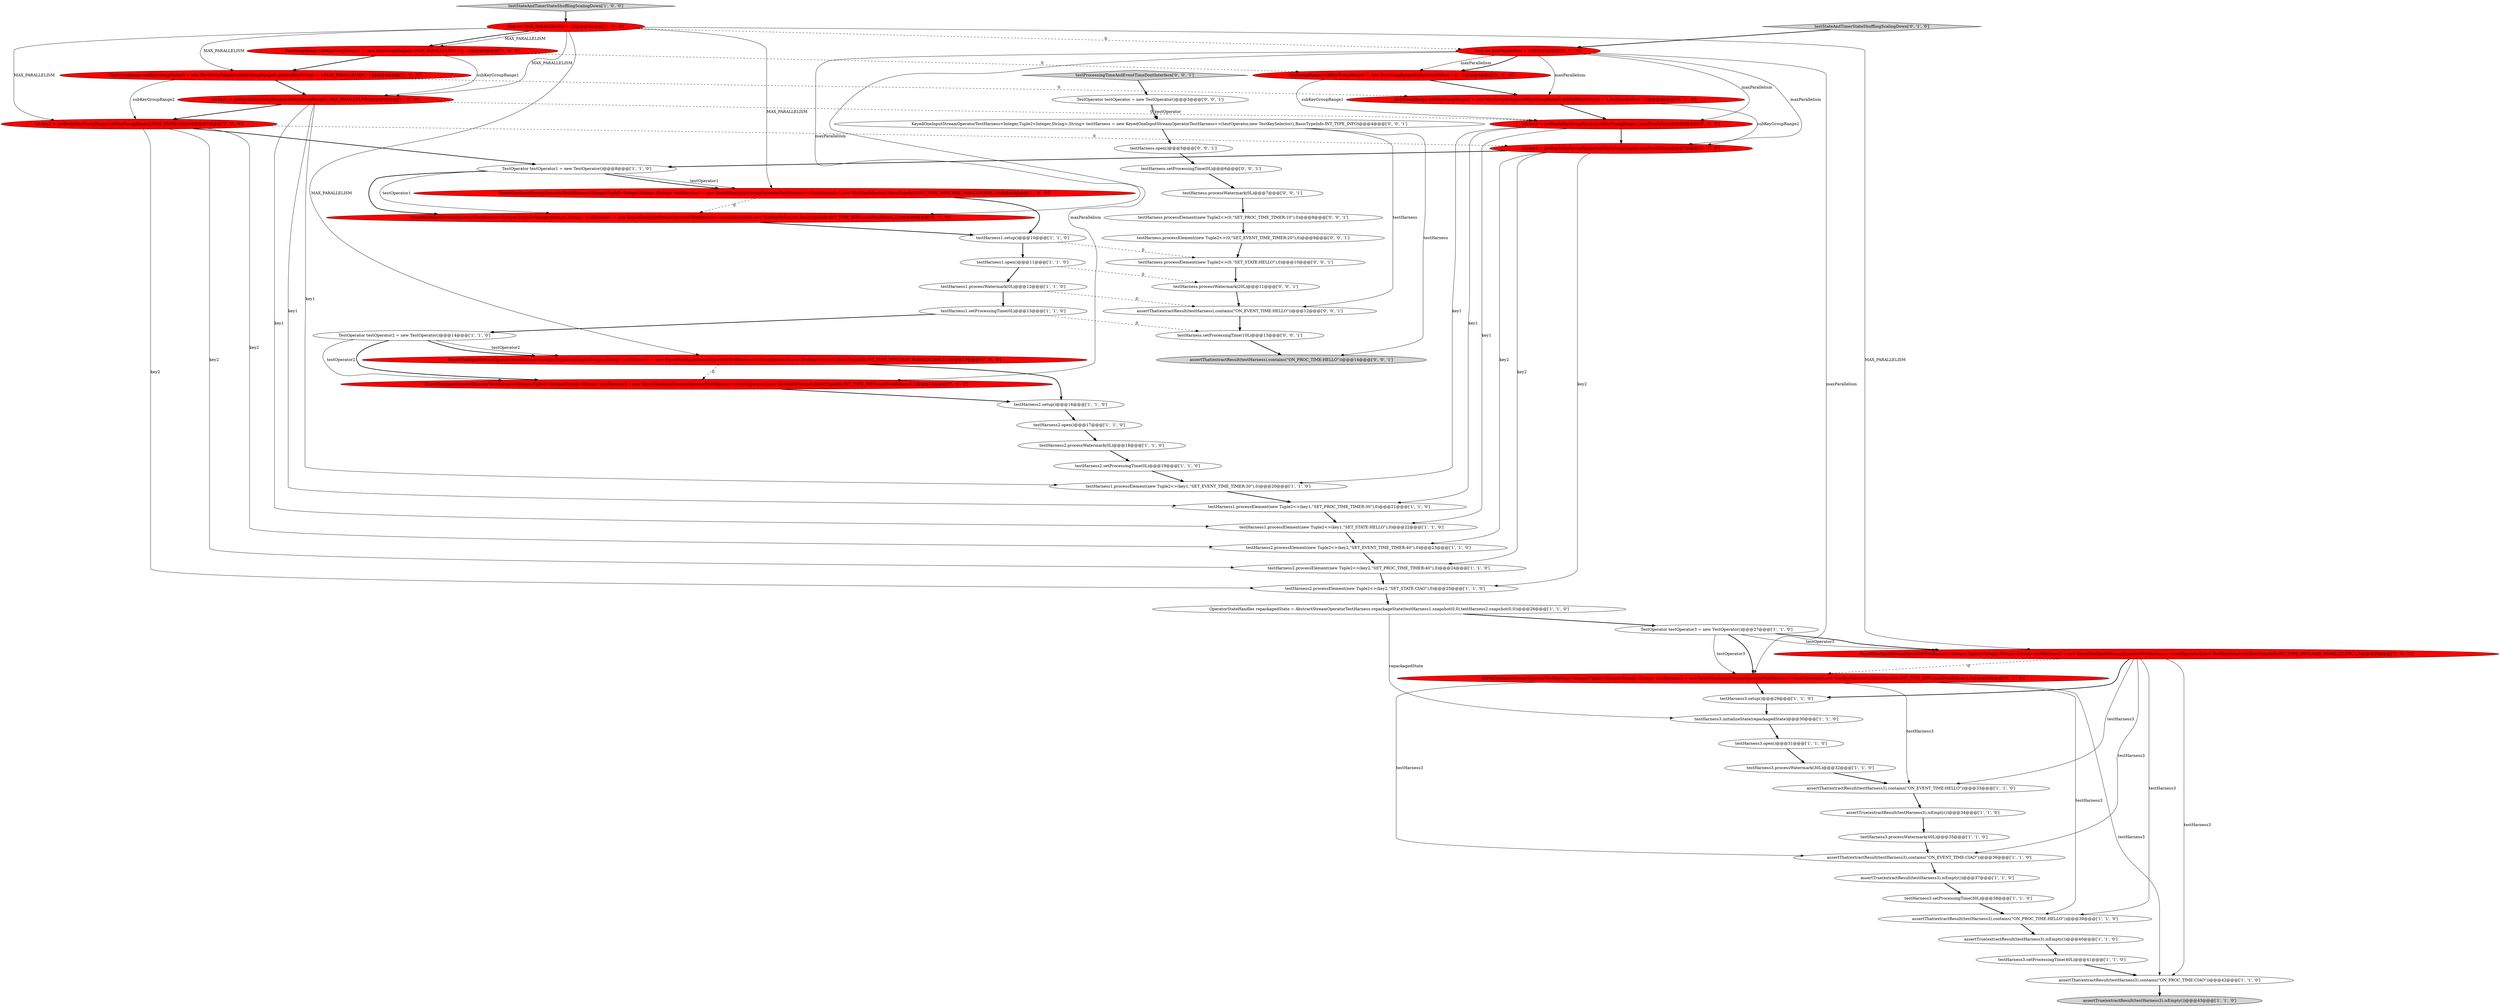 digraph {
17 [style = filled, label = "TestOperator testOperator1 = new TestOperator()@@@8@@@['1', '1', '0']", fillcolor = white, shape = ellipse image = "AAA0AAABBB1BBB"];
34 [style = filled, label = "TestOperator testOperator3 = new TestOperator()@@@27@@@['1', '1', '0']", fillcolor = white, shape = ellipse image = "AAA0AAABBB1BBB"];
6 [style = filled, label = "testHarness3.processWatermark(40L)@@@35@@@['1', '1', '0']", fillcolor = white, shape = ellipse image = "AAA0AAABBB1BBB"];
43 [style = filled, label = "KeyedOneInputStreamOperatorTestHarness<Integer,Tuple2<Integer,String>,String> testHarness1 = new KeyedOneInputStreamOperatorTestHarness<>(testOperator1,new TestKeySelector(),BasicTypeInfo.INT_TYPE_INFO,maxParallelism,2,0)@@@9@@@['0', '1', '0']", fillcolor = red, shape = ellipse image = "AAA1AAABBB2BBB"];
47 [style = filled, label = "KeyGroupRange subKeyGroupRange1 = new KeyGroupRange(0,(maxParallelism / 2) - 1)@@@4@@@['0', '1', '0']", fillcolor = red, shape = ellipse image = "AAA1AAABBB2BBB"];
50 [style = filled, label = "KeyedOneInputStreamOperatorTestHarness<Integer,Tuple2<Integer,String>,String> testHarness3 = new KeyedOneInputStreamOperatorTestHarness<>(testOperator3,new TestKeySelector(),BasicTypeInfo.INT_TYPE_INFO,maxParallelism,1,0)@@@28@@@['0', '1', '0']", fillcolor = red, shape = ellipse image = "AAA1AAABBB2BBB"];
4 [style = filled, label = "testHarness1.setup()@@@10@@@['1', '1', '0']", fillcolor = white, shape = ellipse image = "AAA0AAABBB1BBB"];
53 [style = filled, label = "testHarness.setProcessingTime(0L)@@@6@@@['0', '0', '1']", fillcolor = white, shape = ellipse image = "AAA0AAABBB3BBB"];
16 [style = filled, label = "int key2 = getKeyInKeyGroupRange(subKeyGroupRange2,MAX_PARALLELISM)@@@7@@@['1', '0', '0']", fillcolor = red, shape = ellipse image = "AAA1AAABBB1BBB"];
15 [style = filled, label = "testHarness3.initializeState(repackagedState)@@@30@@@['1', '1', '0']", fillcolor = white, shape = ellipse image = "AAA0AAABBB1BBB"];
22 [style = filled, label = "assertThat(extractResult(testHarness3),contains(\"ON_EVENT_TIME:CIAO\"))@@@36@@@['1', '1', '0']", fillcolor = white, shape = ellipse image = "AAA0AAABBB1BBB"];
58 [style = filled, label = "assertThat(extractResult(testHarness),contains(\"ON_EVENT_TIME:HELLO\"))@@@12@@@['0', '0', '1']", fillcolor = white, shape = ellipse image = "AAA0AAABBB3BBB"];
37 [style = filled, label = "testHarness1.processElement(new Tuple2<>(key1,\"SET_PROC_TIME_TIMER:30\"),0)@@@21@@@['1', '1', '0']", fillcolor = white, shape = ellipse image = "AAA0AAABBB1BBB"];
38 [style = filled, label = "assertTrue(extractResult(testHarness3).isEmpty())@@@40@@@['1', '1', '0']", fillcolor = white, shape = ellipse image = "AAA0AAABBB1BBB"];
39 [style = filled, label = "testHarness1.setProcessingTime(0L)@@@13@@@['1', '1', '0']", fillcolor = white, shape = ellipse image = "AAA0AAABBB1BBB"];
1 [style = filled, label = "testStateAndTimerStateShufflingScalingDown['1', '0', '0']", fillcolor = lightgray, shape = diamond image = "AAA0AAABBB1BBB"];
44 [style = filled, label = "final int maxParallelism = 10@@@3@@@['0', '1', '0']", fillcolor = red, shape = ellipse image = "AAA1AAABBB2BBB"];
63 [style = filled, label = "testProcessingTimeAndEventTimeDontInterfere['0', '0', '1']", fillcolor = lightgray, shape = diamond image = "AAA0AAABBB3BBB"];
12 [style = filled, label = "assertThat(extractResult(testHarness3),contains(\"ON_EVENT_TIME:HELLO\"))@@@33@@@['1', '1', '0']", fillcolor = white, shape = ellipse image = "AAA0AAABBB1BBB"];
25 [style = filled, label = "KeyedOneInputStreamOperatorTestHarness<Integer,Tuple2<Integer,String>,String> testHarness1 = new KeyedOneInputStreamOperatorTestHarness<>(testOperator1,new TestKeySelector(),BasicTypeInfo.INT_TYPE_INFO,MAX_PARALLELISM,2,0)@@@9@@@['1', '0', '0']", fillcolor = red, shape = ellipse image = "AAA1AAABBB1BBB"];
7 [style = filled, label = "final int MAX_PARALLELISM = 10@@@3@@@['1', '0', '0']", fillcolor = red, shape = ellipse image = "AAA1AAABBB1BBB"];
24 [style = filled, label = "testHarness3.processWatermark(30L)@@@32@@@['1', '1', '0']", fillcolor = white, shape = ellipse image = "AAA0AAABBB1BBB"];
33 [style = filled, label = "testHarness2.processWatermark(0L)@@@18@@@['1', '1', '0']", fillcolor = white, shape = ellipse image = "AAA0AAABBB1BBB"];
46 [style = filled, label = "int key2 = getKeyInKeyGroupRange(subKeyGroupRange2,maxParallelism)@@@7@@@['0', '1', '0']", fillcolor = red, shape = ellipse image = "AAA1AAABBB2BBB"];
19 [style = filled, label = "assertTrue(extractResult(testHarness3).isEmpty())@@@37@@@['1', '1', '0']", fillcolor = white, shape = ellipse image = "AAA0AAABBB1BBB"];
59 [style = filled, label = "testHarness.processElement(new Tuple2<>(0,\"SET_STATE:HELLO\"),0)@@@10@@@['0', '0', '1']", fillcolor = white, shape = ellipse image = "AAA0AAABBB3BBB"];
35 [style = filled, label = "OperatorStateHandles repackagedState = AbstractStreamOperatorTestHarness.repackageState(testHarness1.snapshot(0,0),testHarness2.snapshot(0,0))@@@26@@@['1', '1', '0']", fillcolor = white, shape = ellipse image = "AAA0AAABBB1BBB"];
55 [style = filled, label = "testHarness.processWatermark(0L)@@@7@@@['0', '0', '1']", fillcolor = white, shape = ellipse image = "AAA0AAABBB3BBB"];
29 [style = filled, label = "testHarness2.setProcessingTime(0L)@@@19@@@['1', '1', '0']", fillcolor = white, shape = ellipse image = "AAA0AAABBB1BBB"];
52 [style = filled, label = "assertThat(extractResult(testHarness),contains(\"ON_PROC_TIME:HELLO\"))@@@14@@@['0', '0', '1']", fillcolor = lightgray, shape = ellipse image = "AAA0AAABBB3BBB"];
60 [style = filled, label = "testHarness.processElement(new Tuple2<>(0,\"SET_EVENT_TIME_TIMER:20\"),0)@@@9@@@['0', '0', '1']", fillcolor = white, shape = ellipse image = "AAA0AAABBB3BBB"];
36 [style = filled, label = "testHarness3.open()@@@31@@@['1', '1', '0']", fillcolor = white, shape = ellipse image = "AAA0AAABBB1BBB"];
8 [style = filled, label = "KeyGroupRange subKeyGroupRange1 = new KeyGroupRange(0,(MAX_PARALLELISM / 2) - 1)@@@4@@@['1', '0', '0']", fillcolor = red, shape = ellipse image = "AAA1AAABBB1BBB"];
28 [style = filled, label = "KeyGroupRange subKeyGroupRange2 = new KeyGroupRange(subKeyGroupRange1.getEndKeyGroup() + 1,MAX_PARALLELISM - 1)@@@5@@@['1', '0', '0']", fillcolor = red, shape = ellipse image = "AAA1AAABBB1BBB"];
26 [style = filled, label = "testHarness1.open()@@@11@@@['1', '1', '0']", fillcolor = white, shape = ellipse image = "AAA0AAABBB1BBB"];
61 [style = filled, label = "testHarness.setProcessingTime(10L)@@@13@@@['0', '0', '1']", fillcolor = white, shape = ellipse image = "AAA0AAABBB3BBB"];
51 [style = filled, label = "testHarness.processWatermark(20L)@@@11@@@['0', '0', '1']", fillcolor = white, shape = ellipse image = "AAA0AAABBB3BBB"];
23 [style = filled, label = "testHarness2.setup()@@@16@@@['1', '1', '0']", fillcolor = white, shape = ellipse image = "AAA0AAABBB1BBB"];
21 [style = filled, label = "KeyedOneInputStreamOperatorTestHarness<Integer,Tuple2<Integer,String>,String> testHarness2 = new KeyedOneInputStreamOperatorTestHarness<>(testOperator2,new TestKeySelector(),BasicTypeInfo.INT_TYPE_INFO,MAX_PARALLELISM,2,1)@@@15@@@['1', '0', '0']", fillcolor = red, shape = ellipse image = "AAA1AAABBB1BBB"];
45 [style = filled, label = "KeyGroupRange subKeyGroupRange2 = new KeyGroupRange(subKeyGroupRange1.getEndKeyGroup() + 1,maxParallelism - 1)@@@5@@@['0', '1', '0']", fillcolor = red, shape = ellipse image = "AAA1AAABBB2BBB"];
13 [style = filled, label = "testHarness3.setProcessingTime(30L)@@@38@@@['1', '1', '0']", fillcolor = white, shape = ellipse image = "AAA0AAABBB1BBB"];
5 [style = filled, label = "testHarness2.open()@@@17@@@['1', '1', '0']", fillcolor = white, shape = ellipse image = "AAA0AAABBB1BBB"];
2 [style = filled, label = "assertTrue(extractResult(testHarness3).isEmpty())@@@34@@@['1', '1', '0']", fillcolor = white, shape = ellipse image = "AAA0AAABBB1BBB"];
62 [style = filled, label = "KeyedOneInputStreamOperatorTestHarness<Integer,Tuple2<Integer,String>,String> testHarness = new KeyedOneInputStreamOperatorTestHarness<>(testOperator,new TestKeySelector(),BasicTypeInfo.INT_TYPE_INFO)@@@4@@@['0', '0', '1']", fillcolor = white, shape = ellipse image = "AAA0AAABBB3BBB"];
31 [style = filled, label = "testHarness2.processElement(new Tuple2<>(key2,\"SET_PROC_TIME_TIMER:40\"),0)@@@24@@@['1', '1', '0']", fillcolor = white, shape = ellipse image = "AAA0AAABBB1BBB"];
41 [style = filled, label = "TestOperator testOperator2 = new TestOperator()@@@14@@@['1', '1', '0']", fillcolor = white, shape = ellipse image = "AAA0AAABBB1BBB"];
56 [style = filled, label = "TestOperator testOperator = new TestOperator()@@@3@@@['0', '0', '1']", fillcolor = white, shape = ellipse image = "AAA0AAABBB3BBB"];
18 [style = filled, label = "KeyedOneInputStreamOperatorTestHarness<Integer,Tuple2<Integer,String>,String> testHarness3 = new KeyedOneInputStreamOperatorTestHarness<>(testOperator3,new TestKeySelector(),BasicTypeInfo.INT_TYPE_INFO,MAX_PARALLELISM,1,0)@@@28@@@['1', '0', '0']", fillcolor = red, shape = ellipse image = "AAA1AAABBB1BBB"];
49 [style = filled, label = "KeyedOneInputStreamOperatorTestHarness<Integer,Tuple2<Integer,String>,String> testHarness2 = new KeyedOneInputStreamOperatorTestHarness<>(testOperator2,new TestKeySelector(),BasicTypeInfo.INT_TYPE_INFO,maxParallelism,2,1)@@@15@@@['0', '1', '0']", fillcolor = red, shape = ellipse image = "AAA1AAABBB2BBB"];
3 [style = filled, label = "testHarness3.setup()@@@29@@@['1', '1', '0']", fillcolor = white, shape = ellipse image = "AAA0AAABBB1BBB"];
27 [style = filled, label = "testHarness1.processElement(new Tuple2<>(key1,\"SET_EVENT_TIME_TIMER:30\"),0)@@@20@@@['1', '1', '0']", fillcolor = white, shape = ellipse image = "AAA0AAABBB1BBB"];
30 [style = filled, label = "testHarness1.processWatermark(0L)@@@12@@@['1', '1', '0']", fillcolor = white, shape = ellipse image = "AAA0AAABBB1BBB"];
20 [style = filled, label = "testHarness2.processElement(new Tuple2<>(key2,\"SET_EVENT_TIME_TIMER:40\"),0)@@@23@@@['1', '1', '0']", fillcolor = white, shape = ellipse image = "AAA0AAABBB1BBB"];
40 [style = filled, label = "testHarness3.setProcessingTime(40L)@@@41@@@['1', '1', '0']", fillcolor = white, shape = ellipse image = "AAA0AAABBB1BBB"];
42 [style = filled, label = "testStateAndTimerStateShufflingScalingDown['0', '1', '0']", fillcolor = lightgray, shape = diamond image = "AAA0AAABBB2BBB"];
0 [style = filled, label = "assertThat(extractResult(testHarness3),contains(\"ON_PROC_TIME:CIAO\"))@@@42@@@['1', '1', '0']", fillcolor = white, shape = ellipse image = "AAA0AAABBB1BBB"];
57 [style = filled, label = "testHarness.processElement(new Tuple2<>(0,\"SET_PROC_TIME_TIMER:10\"),0)@@@8@@@['0', '0', '1']", fillcolor = white, shape = ellipse image = "AAA0AAABBB3BBB"];
48 [style = filled, label = "int key1 = getKeyInKeyGroupRange(subKeyGroupRange1,maxParallelism)@@@6@@@['0', '1', '0']", fillcolor = red, shape = ellipse image = "AAA1AAABBB2BBB"];
32 [style = filled, label = "int key1 = getKeyInKeyGroupRange(subKeyGroupRange1,MAX_PARALLELISM)@@@6@@@['1', '0', '0']", fillcolor = red, shape = ellipse image = "AAA1AAABBB1BBB"];
9 [style = filled, label = "testHarness2.processElement(new Tuple2<>(key2,\"SET_STATE:CIAO\"),0)@@@25@@@['1', '1', '0']", fillcolor = white, shape = ellipse image = "AAA0AAABBB1BBB"];
10 [style = filled, label = "assertTrue(extractResult(testHarness3).isEmpty())@@@43@@@['1', '1', '0']", fillcolor = lightgray, shape = ellipse image = "AAA0AAABBB1BBB"];
11 [style = filled, label = "assertThat(extractResult(testHarness3),contains(\"ON_PROC_TIME:HELLO\"))@@@39@@@['1', '1', '0']", fillcolor = white, shape = ellipse image = "AAA0AAABBB1BBB"];
54 [style = filled, label = "testHarness.open()@@@5@@@['0', '0', '1']", fillcolor = white, shape = ellipse image = "AAA0AAABBB3BBB"];
14 [style = filled, label = "testHarness1.processElement(new Tuple2<>(key1,\"SET_STATE:HELLO\"),0)@@@22@@@['1', '1', '0']", fillcolor = white, shape = ellipse image = "AAA0AAABBB1BBB"];
17->25 [style = bold, label=""];
44->49 [style = solid, label="maxParallelism"];
18->3 [style = bold, label=""];
16->31 [style = solid, label="key2"];
50->0 [style = solid, label="testHarness3"];
7->16 [style = solid, label="MAX_PARALLELISM"];
31->9 [style = bold, label=""];
2->6 [style = bold, label=""];
6->22 [style = bold, label=""];
62->54 [style = bold, label=""];
28->45 [style = dashed, label="0"];
59->51 [style = bold, label=""];
34->18 [style = bold, label=""];
44->47 [style = solid, label="maxParallelism"];
35->15 [style = solid, label="repackagedState"];
48->14 [style = solid, label="key1"];
63->56 [style = bold, label=""];
25->43 [style = dashed, label="0"];
7->8 [style = bold, label=""];
45->48 [style = bold, label=""];
34->50 [style = bold, label=""];
9->35 [style = bold, label=""];
43->4 [style = bold, label=""];
32->27 [style = solid, label="key1"];
12->2 [style = bold, label=""];
55->57 [style = bold, label=""];
42->44 [style = bold, label=""];
36->24 [style = bold, label=""];
48->37 [style = solid, label="key1"];
18->12 [style = solid, label="testHarness3"];
46->31 [style = solid, label="key2"];
54->53 [style = bold, label=""];
16->9 [style = solid, label="key2"];
7->44 [style = dashed, label="0"];
44->47 [style = bold, label=""];
14->20 [style = bold, label=""];
47->48 [style = solid, label="subKeyGroupRange1"];
8->28 [style = bold, label=""];
32->14 [style = solid, label="key1"];
7->25 [style = solid, label="MAX_PARALLELISM"];
5->33 [style = bold, label=""];
41->21 [style = solid, label="testOperator2"];
41->21 [style = bold, label=""];
61->52 [style = bold, label=""];
40->0 [style = bold, label=""];
50->3 [style = bold, label=""];
56->62 [style = bold, label=""];
57->60 [style = bold, label=""];
44->45 [style = solid, label="maxParallelism"];
41->49 [style = bold, label=""];
20->31 [style = bold, label=""];
16->17 [style = bold, label=""];
28->16 [style = solid, label="subKeyGroupRange2"];
51->58 [style = bold, label=""];
17->25 [style = solid, label="testOperator1"];
13->11 [style = bold, label=""];
33->29 [style = bold, label=""];
29->27 [style = bold, label=""];
19->13 [style = bold, label=""];
50->22 [style = solid, label="testHarness3"];
48->27 [style = solid, label="key1"];
39->41 [style = bold, label=""];
4->59 [style = dashed, label="0"];
32->48 [style = dashed, label="0"];
35->34 [style = bold, label=""];
46->20 [style = solid, label="key2"];
7->28 [style = solid, label="MAX_PARALLELISM"];
45->46 [style = solid, label="subKeyGroupRange2"];
15->36 [style = bold, label=""];
21->23 [style = bold, label=""];
18->22 [style = solid, label="testHarness3"];
24->12 [style = bold, label=""];
58->61 [style = bold, label=""];
23->5 [style = bold, label=""];
22->19 [style = bold, label=""];
49->23 [style = bold, label=""];
32->16 [style = bold, label=""];
56->62 [style = solid, label="testOperator"];
7->8 [style = solid, label="MAX_PARALLELISM"];
1->7 [style = bold, label=""];
18->0 [style = solid, label="testHarness3"];
28->32 [style = bold, label=""];
48->46 [style = bold, label=""];
17->43 [style = bold, label=""];
27->37 [style = bold, label=""];
18->11 [style = solid, label="testHarness3"];
47->45 [style = bold, label=""];
44->46 [style = solid, label="maxParallelism"];
50->11 [style = solid, label="testHarness3"];
38->40 [style = bold, label=""];
44->50 [style = solid, label="maxParallelism"];
53->55 [style = bold, label=""];
8->47 [style = dashed, label="0"];
34->50 [style = solid, label="testOperator3"];
26->51 [style = dashed, label="0"];
32->37 [style = solid, label="key1"];
34->18 [style = solid, label="testOperator3"];
11->38 [style = bold, label=""];
44->43 [style = solid, label="maxParallelism"];
17->43 [style = solid, label="testOperator1"];
7->18 [style = solid, label="MAX_PARALLELISM"];
16->20 [style = solid, label="key2"];
4->26 [style = bold, label=""];
62->52 [style = solid, label="testHarness"];
25->4 [style = bold, label=""];
3->15 [style = bold, label=""];
44->48 [style = solid, label="maxParallelism"];
60->59 [style = bold, label=""];
7->32 [style = solid, label="MAX_PARALLELISM"];
7->21 [style = solid, label="MAX_PARALLELISM"];
16->46 [style = dashed, label="0"];
26->30 [style = bold, label=""];
18->50 [style = dashed, label="0"];
37->14 [style = bold, label=""];
0->10 [style = bold, label=""];
39->61 [style = dashed, label="0"];
50->12 [style = solid, label="testHarness3"];
30->58 [style = dashed, label="0"];
30->39 [style = bold, label=""];
8->32 [style = solid, label="subKeyGroupRange1"];
21->49 [style = dashed, label="0"];
62->58 [style = solid, label="testHarness"];
46->17 [style = bold, label=""];
41->49 [style = solid, label="testOperator2"];
46->9 [style = solid, label="key2"];
}
